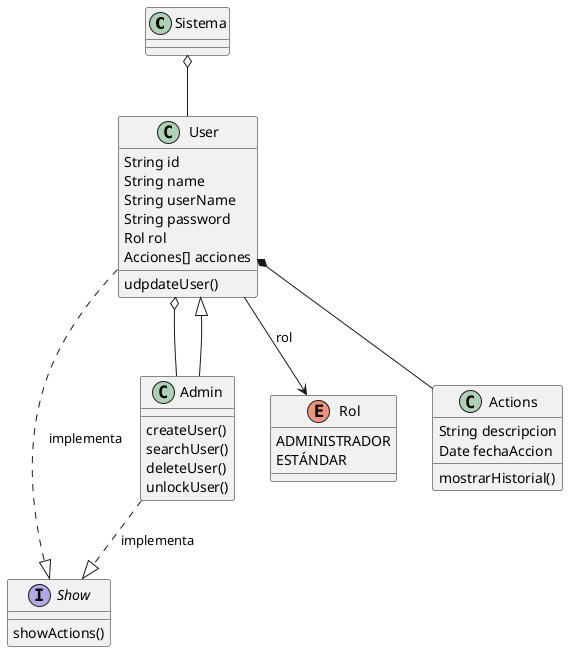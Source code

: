 @startuml Gestion_Clientes
class Sistema{
    
}
 class User{
    String id
    String name
    String userName
    String password
    Rol rol
    Acciones[] acciones

    udpdateUser()
}
interface Show{
    showActions()
}
class Admin{
    createUser()
    searchUser()
    deleteUser()
    unlockUser()
}

enum Rol{
    ADMINISTRADOR
    ESTÁNDAR
}
class Actions{
    String descripcion
    Date fechaAccion

    mostrarHistorial()
}

'Relaciones entre clases.
Sistema o-- User
User --> Rol : rol
User o-- Admin 
User *-- Actions
User <|-- Admin
User ..|> Show : implementa
Admin ..|> Show : implementa


@enduml